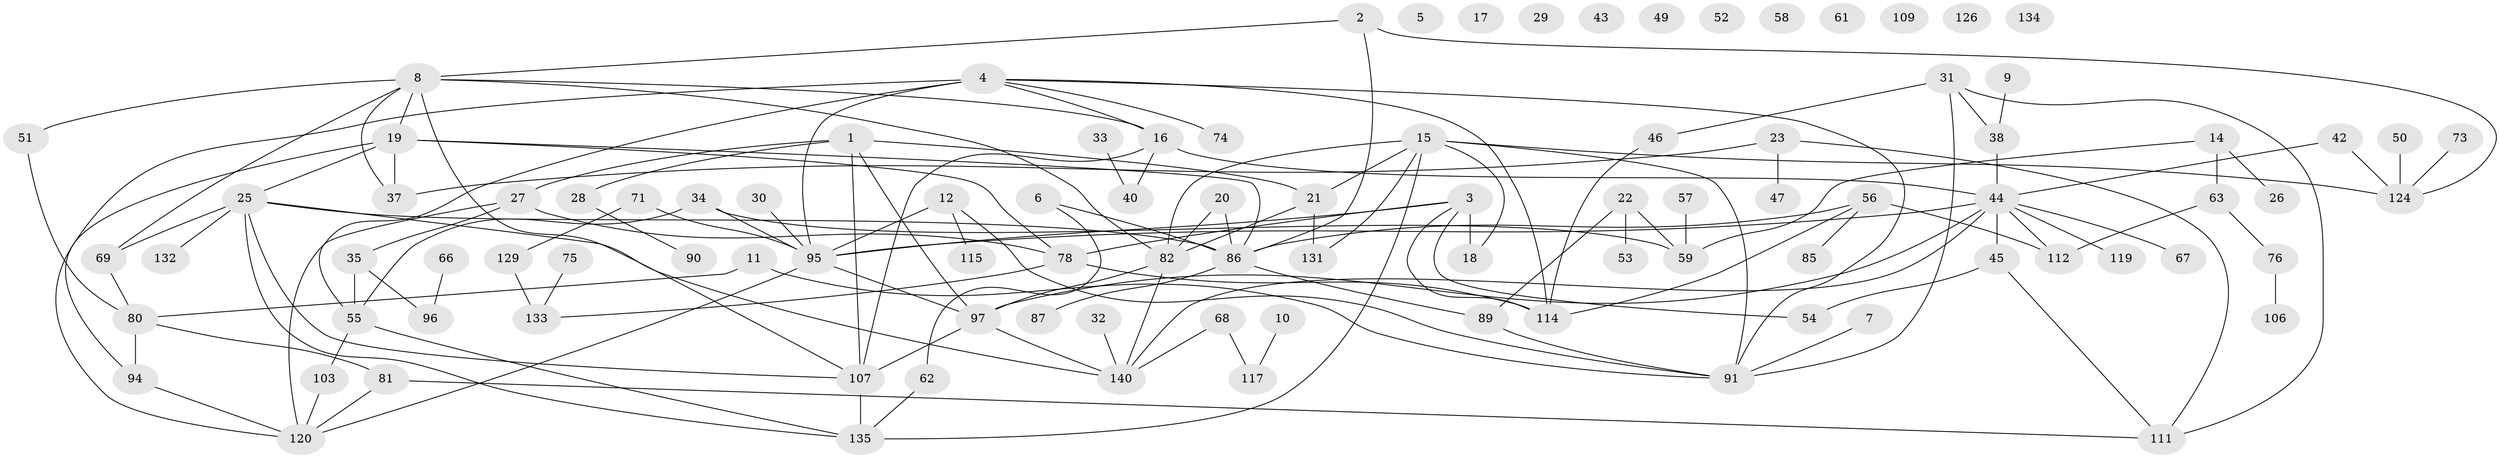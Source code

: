 // original degree distribution, {4: 0.10416666666666667, 3: 0.1875, 5: 0.09027777777777778, 0: 0.06944444444444445, 2: 0.2569444444444444, 1: 0.22916666666666666, 6: 0.041666666666666664, 9: 0.006944444444444444, 7: 0.013888888888888888}
// Generated by graph-tools (version 1.1) at 2025/41/03/06/25 10:41:21]
// undirected, 99 vertices, 140 edges
graph export_dot {
graph [start="1"]
  node [color=gray90,style=filled];
  1 [super="+41"];
  2;
  3 [super="+65"];
  4 [super="+127"];
  5;
  6 [super="+113"];
  7;
  8 [super="+70"];
  9;
  10;
  11 [super="+141"];
  12 [super="+13"];
  14;
  15 [super="+24"];
  16 [super="+79"];
  17 [super="+110"];
  18;
  19 [super="+39"];
  20;
  21;
  22 [super="+104"];
  23 [super="+36"];
  25 [super="+101"];
  26;
  27 [super="+121"];
  28 [super="+92"];
  29;
  30;
  31 [super="+48"];
  32;
  33 [super="+64"];
  34;
  35 [super="+72"];
  37;
  38 [super="+116"];
  40;
  42;
  43;
  44 [super="+93"];
  45 [super="+102"];
  46 [super="+60"];
  47;
  49;
  50;
  51 [super="+98"];
  52;
  53 [super="+130"];
  54;
  55 [super="+100"];
  56 [super="+139"];
  57;
  58;
  59 [super="+77"];
  61;
  62 [super="+99"];
  63;
  66;
  67;
  68 [super="+84"];
  69 [super="+83"];
  71;
  73;
  74;
  75;
  76;
  78 [super="+88"];
  80 [super="+123"];
  81;
  82 [super="+108"];
  85;
  86 [super="+128"];
  87;
  89 [super="+105"];
  90;
  91 [super="+122"];
  94 [super="+144"];
  95 [super="+137"];
  96;
  97 [super="+136"];
  103;
  106;
  107 [super="+118"];
  109;
  111;
  112;
  114;
  115;
  117;
  119;
  120 [super="+125"];
  124 [super="+138"];
  126;
  129;
  131;
  132;
  133 [super="+142"];
  134;
  135 [super="+143"];
  140;
  1 -- 21;
  1 -- 27;
  1 -- 107;
  1 -- 28;
  1 -- 97;
  2 -- 86;
  2 -- 124;
  2 -- 8;
  3 -- 18;
  3 -- 78;
  3 -- 114;
  3 -- 54;
  3 -- 95;
  4 -- 16;
  4 -- 74;
  4 -- 95 [weight=2];
  4 -- 114;
  4 -- 55;
  4 -- 91;
  4 -- 94;
  6 -- 62;
  6 -- 86;
  7 -- 91;
  8 -- 107;
  8 -- 16;
  8 -- 37;
  8 -- 51;
  8 -- 19;
  8 -- 82;
  8 -- 69;
  9 -- 38;
  10 -- 117;
  11 -- 80;
  11 -- 91;
  12 -- 115;
  12 -- 91;
  12 -- 95;
  14 -- 26;
  14 -- 59;
  14 -- 63;
  15 -- 21;
  15 -- 124;
  15 -- 18;
  15 -- 82;
  15 -- 131;
  15 -- 91;
  15 -- 135;
  16 -- 40;
  16 -- 44;
  16 -- 107;
  19 -- 37;
  19 -- 86;
  19 -- 25;
  19 -- 78;
  19 -- 120;
  20 -- 82;
  20 -- 86;
  21 -- 82;
  21 -- 131;
  22 -- 53;
  22 -- 89;
  22 -- 59;
  23 -- 37;
  23 -- 47;
  23 -- 111;
  25 -- 107;
  25 -- 132;
  25 -- 140;
  25 -- 86;
  25 -- 69;
  25 -- 135;
  27 -- 78;
  27 -- 35;
  27 -- 120;
  28 -- 90;
  30 -- 95;
  31 -- 46;
  31 -- 91;
  31 -- 111;
  31 -- 38;
  32 -- 140;
  33 -- 40;
  34 -- 59;
  34 -- 55;
  34 -- 95;
  35 -- 96;
  35 -- 55;
  38 -- 44;
  42 -- 44;
  42 -- 124;
  44 -- 67;
  44 -- 95;
  44 -- 112;
  44 -- 119;
  44 -- 140;
  44 -- 97;
  44 -- 45;
  45 -- 54;
  45 -- 111;
  46 -- 114;
  50 -- 124;
  51 -- 80;
  55 -- 135;
  55 -- 103;
  56 -- 85;
  56 -- 114;
  56 -- 112;
  56 -- 86;
  57 -- 59;
  62 -- 135;
  63 -- 76;
  63 -- 112;
  66 -- 96;
  68 -- 117;
  68 -- 140;
  69 -- 80;
  71 -- 95;
  71 -- 129;
  73 -- 124;
  75 -- 133;
  76 -- 106;
  78 -- 114;
  78 -- 133;
  80 -- 81;
  80 -- 94;
  81 -- 111;
  81 -- 120;
  82 -- 97;
  82 -- 140;
  86 -- 87;
  86 -- 89;
  89 -- 91;
  94 -- 120;
  95 -- 120;
  95 -- 97;
  97 -- 107;
  97 -- 140;
  103 -- 120;
  107 -- 135;
  129 -- 133;
}
